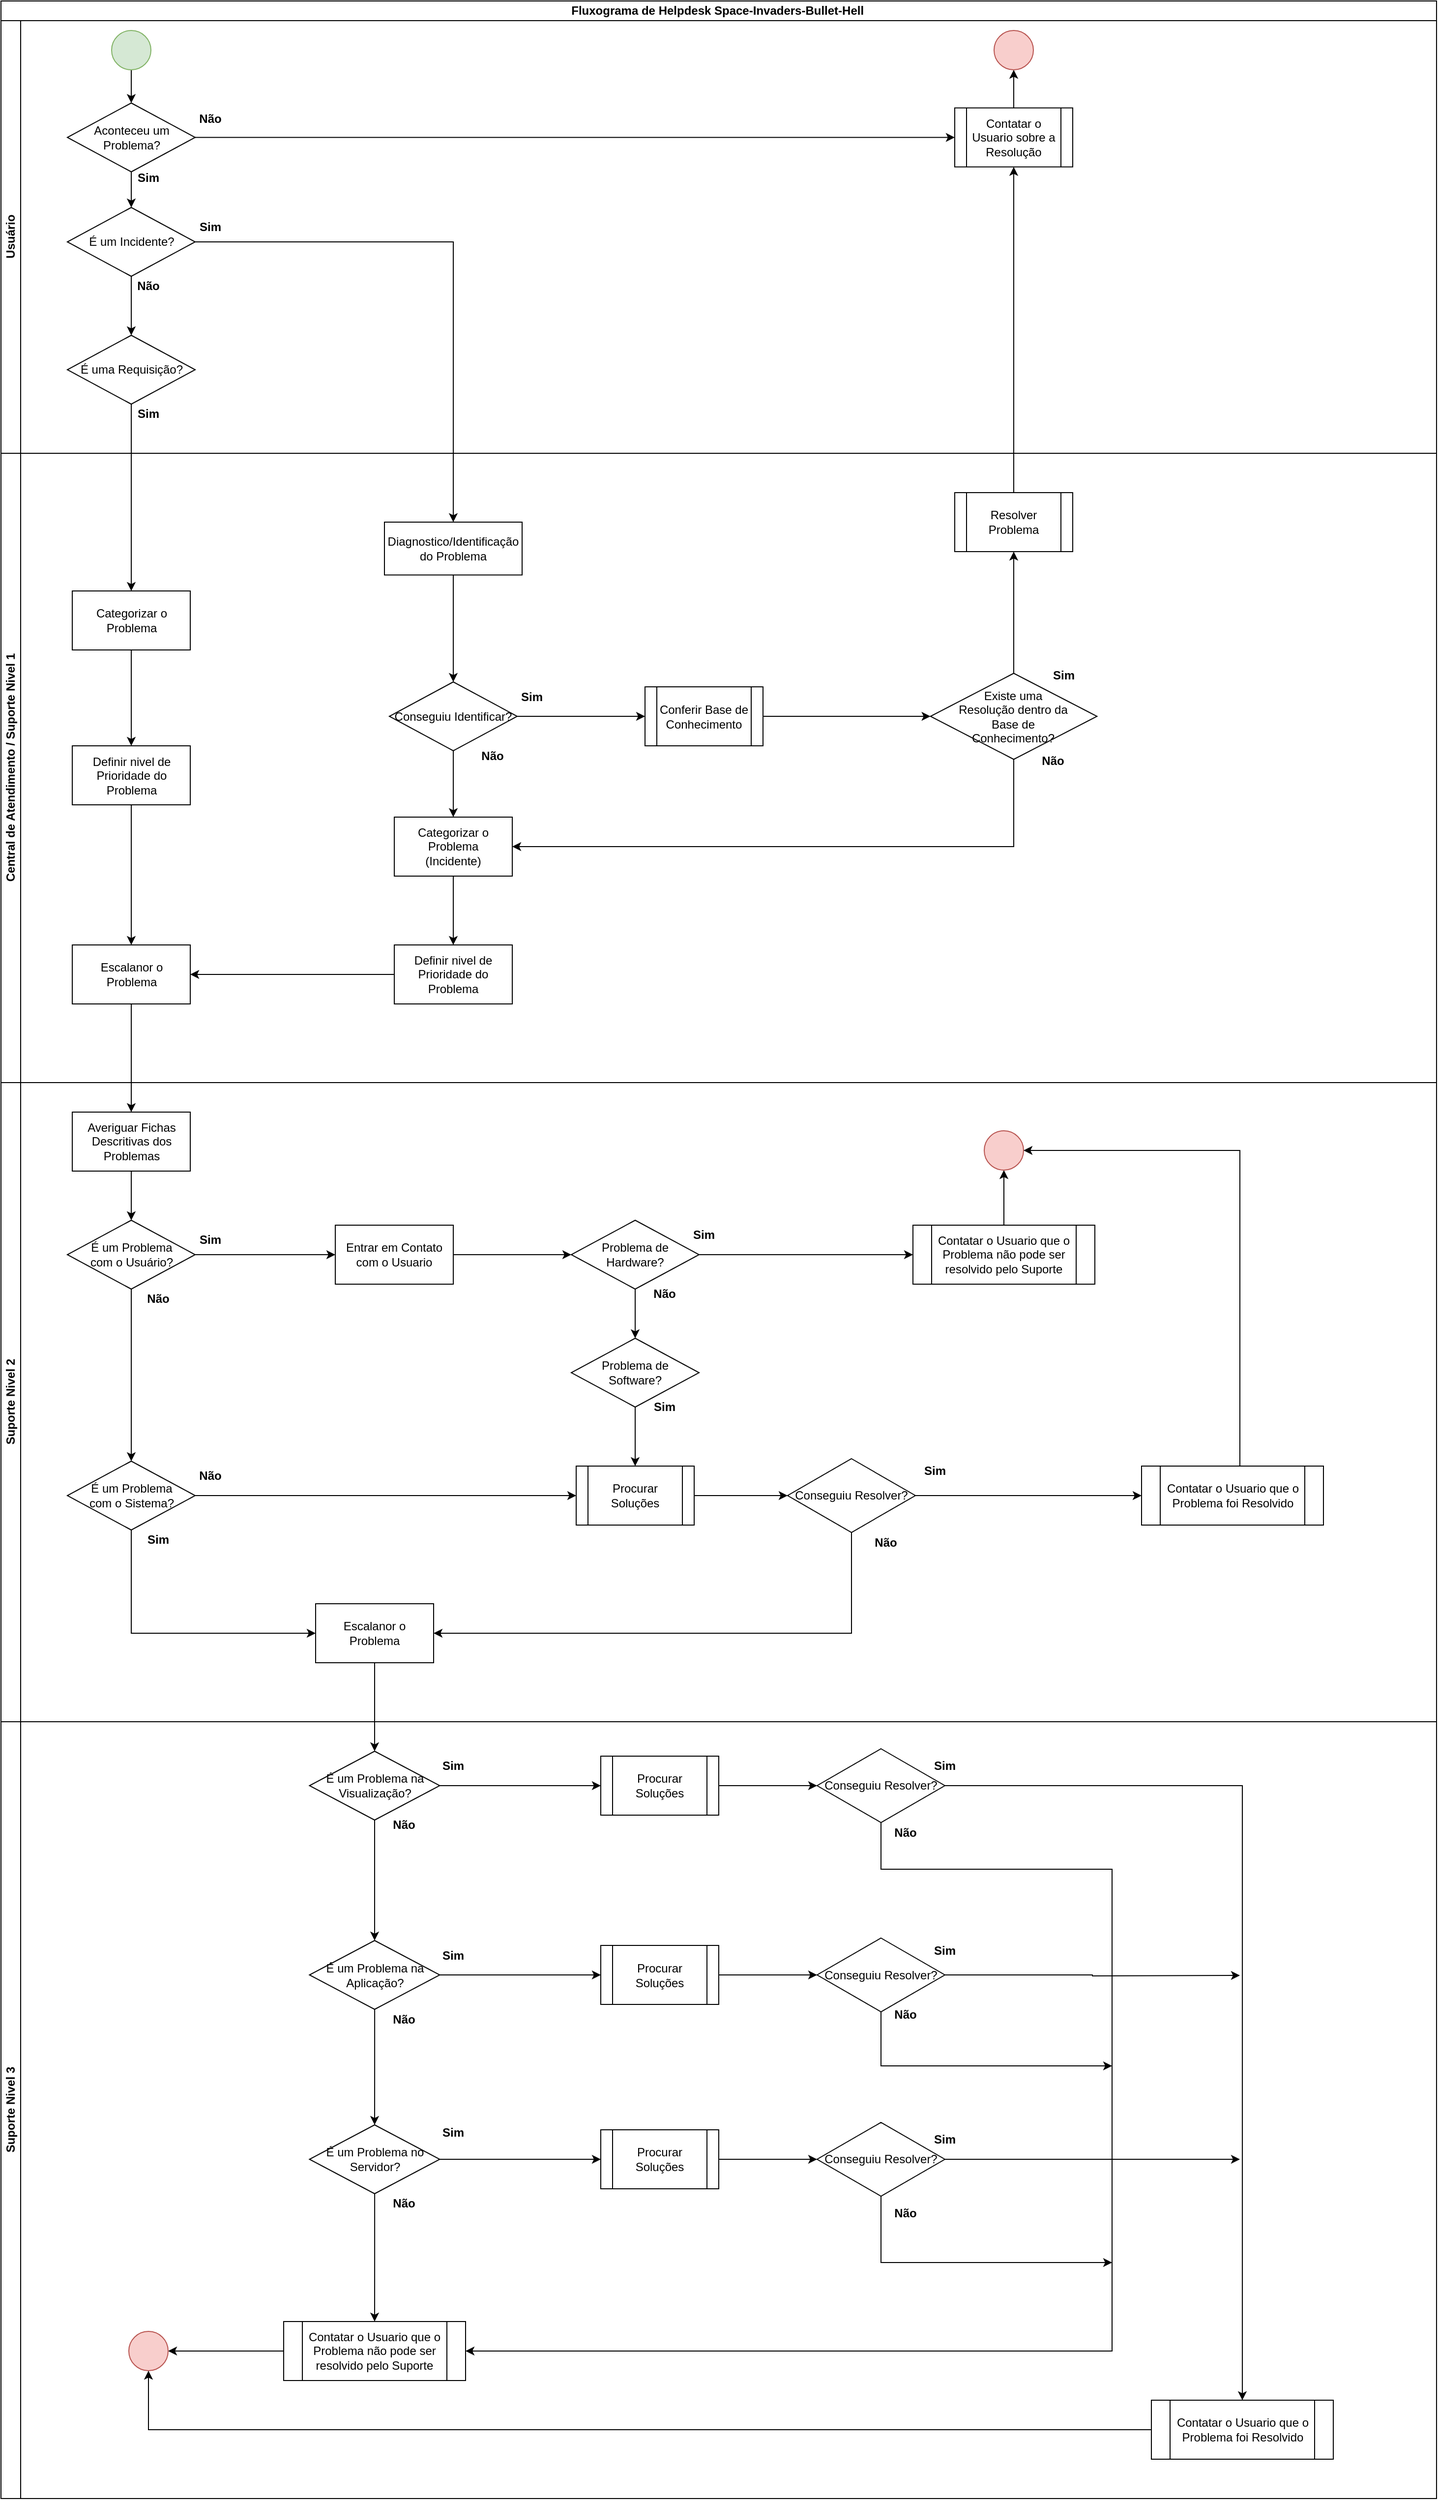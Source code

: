 <mxfile version="14.6.13" type="github">
  <diagram id="Ul5Ot3bxFoBOUtaAG98L" name="Page-1">
    <mxGraphModel dx="1872" dy="836" grid="1" gridSize="10" guides="1" tooltips="1" connect="1" arrows="1" fold="1" page="1" pageScale="1" pageWidth="827" pageHeight="1169" math="0" shadow="0">
      <root>
        <mxCell id="0" />
        <mxCell id="1" parent="0" />
        <mxCell id="HW89lJfSW6W3XiBtcc8C-1" value="Fluxograma de Helpdesk Space-Invaders-Bullet-Hell&amp;nbsp;" style="swimlane;html=1;childLayout=stackLayout;resizeParent=1;resizeParentMax=0;horizontal=1;startSize=20;horizontalStack=0;" parent="1" vertex="1">
          <mxGeometry x="140" y="20" width="1460" height="1750" as="geometry" />
        </mxCell>
        <mxCell id="H0gLCjWkoF_0PNR6tfpx-77" style="edgeStyle=orthogonalEdgeStyle;rounded=0;orthogonalLoop=1;jettySize=auto;html=1;entryX=0.5;entryY=0;entryDx=0;entryDy=0;" edge="1" parent="HW89lJfSW6W3XiBtcc8C-1" source="H0gLCjWkoF_0PNR6tfpx-32" target="H0gLCjWkoF_0PNR6tfpx-42">
          <mxGeometry relative="1" as="geometry" />
        </mxCell>
        <mxCell id="H0gLCjWkoF_0PNR6tfpx-41" value="" style="edgeStyle=orthogonalEdgeStyle;rounded=0;orthogonalLoop=1;jettySize=auto;html=1;" edge="1" parent="HW89lJfSW6W3XiBtcc8C-1" source="H0gLCjWkoF_0PNR6tfpx-30" target="H0gLCjWkoF_0PNR6tfpx-40">
          <mxGeometry relative="1" as="geometry" />
        </mxCell>
        <mxCell id="H0gLCjWkoF_0PNR6tfpx-97" style="edgeStyle=orthogonalEdgeStyle;rounded=0;orthogonalLoop=1;jettySize=auto;html=1;entryX=0.5;entryY=0;entryDx=0;entryDy=0;" edge="1" parent="HW89lJfSW6W3XiBtcc8C-1" source="H0gLCjWkoF_0PNR6tfpx-94" target="H0gLCjWkoF_0PNR6tfpx-98">
          <mxGeometry relative="1" as="geometry">
            <mxPoint x="132.5" y="1180" as="targetPoint" />
          </mxGeometry>
        </mxCell>
        <mxCell id="HW89lJfSW6W3XiBtcc8C-2" value="Usuário" style="swimlane;html=1;startSize=20;horizontal=0;" parent="HW89lJfSW6W3XiBtcc8C-1" vertex="1">
          <mxGeometry y="20" width="1460" height="440" as="geometry">
            <mxRectangle y="20" width="860" height="20" as="alternateBounds" />
          </mxGeometry>
        </mxCell>
        <mxCell id="H0gLCjWkoF_0PNR6tfpx-22" value="&lt;b&gt;Não&lt;/b&gt;" style="text;html=1;strokeColor=none;fillColor=none;align=center;verticalAlign=middle;whiteSpace=wrap;rounded=0;" vertex="1" parent="HW89lJfSW6W3XiBtcc8C-2">
          <mxGeometry x="192.5" y="90" width="40" height="20" as="geometry" />
        </mxCell>
        <mxCell id="H0gLCjWkoF_0PNR6tfpx-26" value="&lt;b&gt;Sim&lt;/b&gt;" style="text;html=1;strokeColor=none;fillColor=none;align=center;verticalAlign=middle;whiteSpace=wrap;rounded=0;" vertex="1" parent="HW89lJfSW6W3XiBtcc8C-2">
          <mxGeometry x="130" y="150" width="40" height="20" as="geometry" />
        </mxCell>
        <mxCell id="H0gLCjWkoF_0PNR6tfpx-31" style="edgeStyle=orthogonalEdgeStyle;rounded=0;orthogonalLoop=1;jettySize=auto;html=1;entryX=0.5;entryY=0;entryDx=0;entryDy=0;" edge="1" parent="HW89lJfSW6W3XiBtcc8C-2" source="H0gLCjWkoF_0PNR6tfpx-28" target="H0gLCjWkoF_0PNR6tfpx-30">
          <mxGeometry relative="1" as="geometry" />
        </mxCell>
        <mxCell id="H0gLCjWkoF_0PNR6tfpx-100" style="edgeStyle=orthogonalEdgeStyle;rounded=0;orthogonalLoop=1;jettySize=auto;html=1;entryX=0;entryY=0.5;entryDx=0;entryDy=0;" edge="1" parent="HW89lJfSW6W3XiBtcc8C-2" source="H0gLCjWkoF_0PNR6tfpx-28" target="H0gLCjWkoF_0PNR6tfpx-99">
          <mxGeometry relative="1" as="geometry" />
        </mxCell>
        <mxCell id="H0gLCjWkoF_0PNR6tfpx-28" value="Aconteceu um Problema?" style="rhombus;whiteSpace=wrap;html=1;" vertex="1" parent="HW89lJfSW6W3XiBtcc8C-2">
          <mxGeometry x="67.5" y="83.75" width="130" height="70" as="geometry" />
        </mxCell>
        <mxCell id="H0gLCjWkoF_0PNR6tfpx-33" style="edgeStyle=orthogonalEdgeStyle;rounded=0;orthogonalLoop=1;jettySize=auto;html=1;entryX=0.5;entryY=0;entryDx=0;entryDy=0;" edge="1" parent="HW89lJfSW6W3XiBtcc8C-2" source="H0gLCjWkoF_0PNR6tfpx-30" target="H0gLCjWkoF_0PNR6tfpx-32">
          <mxGeometry relative="1" as="geometry" />
        </mxCell>
        <mxCell id="H0gLCjWkoF_0PNR6tfpx-30" value="É um Incidente?" style="rhombus;whiteSpace=wrap;html=1;" vertex="1" parent="HW89lJfSW6W3XiBtcc8C-2">
          <mxGeometry x="67.5" y="190" width="130" height="70" as="geometry" />
        </mxCell>
        <mxCell id="H0gLCjWkoF_0PNR6tfpx-32" value="É uma Requisição?" style="rhombus;whiteSpace=wrap;html=1;" vertex="1" parent="HW89lJfSW6W3XiBtcc8C-2">
          <mxGeometry x="67.5" y="320" width="130" height="70" as="geometry" />
        </mxCell>
        <mxCell id="H0gLCjWkoF_0PNR6tfpx-44" value="&lt;b&gt;Sim&lt;/b&gt;" style="text;html=1;strokeColor=none;fillColor=none;align=center;verticalAlign=middle;whiteSpace=wrap;rounded=0;" vertex="1" parent="HW89lJfSW6W3XiBtcc8C-2">
          <mxGeometry x="192.5" y="200" width="40" height="20" as="geometry" />
        </mxCell>
        <mxCell id="H0gLCjWkoF_0PNR6tfpx-60" value="&lt;b&gt;Sim&lt;/b&gt;" style="text;html=1;strokeColor=none;fillColor=none;align=center;verticalAlign=middle;whiteSpace=wrap;rounded=0;" vertex="1" parent="HW89lJfSW6W3XiBtcc8C-2">
          <mxGeometry x="130" y="390" width="40" height="20" as="geometry" />
        </mxCell>
        <mxCell id="H0gLCjWkoF_0PNR6tfpx-61" value="&lt;b&gt;Não&lt;/b&gt;" style="text;html=1;strokeColor=none;fillColor=none;align=center;verticalAlign=middle;whiteSpace=wrap;rounded=0;" vertex="1" parent="HW89lJfSW6W3XiBtcc8C-2">
          <mxGeometry x="130" y="260" width="40" height="20" as="geometry" />
        </mxCell>
        <mxCell id="H0gLCjWkoF_0PNR6tfpx-183" style="edgeStyle=orthogonalEdgeStyle;rounded=0;orthogonalLoop=1;jettySize=auto;html=1;entryX=0.5;entryY=1;entryDx=0;entryDy=0;" edge="1" parent="HW89lJfSW6W3XiBtcc8C-2" source="H0gLCjWkoF_0PNR6tfpx-99" target="H0gLCjWkoF_0PNR6tfpx-107">
          <mxGeometry relative="1" as="geometry" />
        </mxCell>
        <mxCell id="H0gLCjWkoF_0PNR6tfpx-99" value="Contatar o Usuario sobre a Resolução" style="shape=process;whiteSpace=wrap;html=1;backgroundOutline=1;" vertex="1" parent="HW89lJfSW6W3XiBtcc8C-2">
          <mxGeometry x="970" y="88.75" width="120" height="60" as="geometry" />
        </mxCell>
        <mxCell id="H0gLCjWkoF_0PNR6tfpx-106" style="edgeStyle=orthogonalEdgeStyle;rounded=0;orthogonalLoop=1;jettySize=auto;html=1;entryX=0.5;entryY=0;entryDx=0;entryDy=0;" edge="1" parent="HW89lJfSW6W3XiBtcc8C-2" source="H0gLCjWkoF_0PNR6tfpx-105" target="H0gLCjWkoF_0PNR6tfpx-28">
          <mxGeometry relative="1" as="geometry" />
        </mxCell>
        <mxCell id="H0gLCjWkoF_0PNR6tfpx-105" value="" style="ellipse;whiteSpace=wrap;html=1;aspect=fixed;fillColor=#d5e8d4;strokeColor=#82b366;" vertex="1" parent="HW89lJfSW6W3XiBtcc8C-2">
          <mxGeometry x="112.5" y="10" width="40" height="40" as="geometry" />
        </mxCell>
        <mxCell id="H0gLCjWkoF_0PNR6tfpx-107" value="" style="ellipse;whiteSpace=wrap;html=1;aspect=fixed;fillColor=#f8cecc;strokeColor=#b85450;" vertex="1" parent="HW89lJfSW6W3XiBtcc8C-2">
          <mxGeometry x="1010" y="10" width="40" height="40" as="geometry" />
        </mxCell>
        <mxCell id="HW89lJfSW6W3XiBtcc8C-3" value="Central de Atendimento / Suporte Nivel 1" style="swimlane;html=1;startSize=20;horizontal=0;" parent="HW89lJfSW6W3XiBtcc8C-1" vertex="1">
          <mxGeometry y="460" width="1460" height="640" as="geometry">
            <mxRectangle y="460" width="1460" height="20" as="alternateBounds" />
          </mxGeometry>
        </mxCell>
        <mxCell id="H0gLCjWkoF_0PNR6tfpx-87" style="edgeStyle=orthogonalEdgeStyle;rounded=0;orthogonalLoop=1;jettySize=auto;html=1;entryX=0.5;entryY=0;entryDx=0;entryDy=0;" edge="1" parent="HW89lJfSW6W3XiBtcc8C-3" source="H0gLCjWkoF_0PNR6tfpx-65" target="H0gLCjWkoF_0PNR6tfpx-86">
          <mxGeometry relative="1" as="geometry" />
        </mxCell>
        <mxCell id="H0gLCjWkoF_0PNR6tfpx-65" value="Conseguiu Identificar?" style="rhombus;whiteSpace=wrap;html=1;" vertex="1" parent="HW89lJfSW6W3XiBtcc8C-3">
          <mxGeometry x="395" y="232.5" width="130" height="70" as="geometry" />
        </mxCell>
        <mxCell id="H0gLCjWkoF_0PNR6tfpx-42" value="Categorizar o Problema&lt;br&gt;" style="whiteSpace=wrap;html=1;" vertex="1" parent="HW89lJfSW6W3XiBtcc8C-3">
          <mxGeometry x="72.5" y="140" width="120" height="60" as="geometry" />
        </mxCell>
        <mxCell id="H0gLCjWkoF_0PNR6tfpx-79" style="edgeStyle=orthogonalEdgeStyle;rounded=0;orthogonalLoop=1;jettySize=auto;html=1;entryX=0.5;entryY=0;entryDx=0;entryDy=0;" edge="1" parent="HW89lJfSW6W3XiBtcc8C-3" source="H0gLCjWkoF_0PNR6tfpx-40" target="H0gLCjWkoF_0PNR6tfpx-65">
          <mxGeometry relative="1" as="geometry" />
        </mxCell>
        <mxCell id="H0gLCjWkoF_0PNR6tfpx-40" value="Diagnostico/Identificação do Problema&lt;br&gt;" style="whiteSpace=wrap;html=1;" vertex="1" parent="HW89lJfSW6W3XiBtcc8C-3">
          <mxGeometry x="390" y="70" width="140" height="53.75" as="geometry" />
        </mxCell>
        <mxCell id="H0gLCjWkoF_0PNR6tfpx-83" style="edgeStyle=orthogonalEdgeStyle;rounded=0;orthogonalLoop=1;jettySize=auto;html=1;entryX=0.5;entryY=1;entryDx=0;entryDy=0;" edge="1" parent="HW89lJfSW6W3XiBtcc8C-3" source="H0gLCjWkoF_0PNR6tfpx-73" target="H0gLCjWkoF_0PNR6tfpx-81">
          <mxGeometry relative="1" as="geometry" />
        </mxCell>
        <mxCell id="H0gLCjWkoF_0PNR6tfpx-263" style="edgeStyle=orthogonalEdgeStyle;rounded=0;orthogonalLoop=1;jettySize=auto;html=1;entryX=1;entryY=0.5;entryDx=0;entryDy=0;" edge="1" parent="HW89lJfSW6W3XiBtcc8C-3" source="H0gLCjWkoF_0PNR6tfpx-73" target="H0gLCjWkoF_0PNR6tfpx-86">
          <mxGeometry relative="1" as="geometry">
            <Array as="points">
              <mxPoint x="1030" y="400" />
            </Array>
          </mxGeometry>
        </mxCell>
        <mxCell id="H0gLCjWkoF_0PNR6tfpx-73" value="Existe uma &lt;br&gt;Resolução dentro da&lt;br&gt;Base de &lt;br&gt;Conhecimento?" style="rhombus;whiteSpace=wrap;html=1;" vertex="1" parent="HW89lJfSW6W3XiBtcc8C-3">
          <mxGeometry x="945.32" y="223.75" width="169.37" height="87.5" as="geometry" />
        </mxCell>
        <mxCell id="H0gLCjWkoF_0PNR6tfpx-80" style="edgeStyle=orthogonalEdgeStyle;rounded=0;orthogonalLoop=1;jettySize=auto;html=1;entryX=0;entryY=0.5;entryDx=0;entryDy=0;" edge="1" parent="HW89lJfSW6W3XiBtcc8C-3" source="H0gLCjWkoF_0PNR6tfpx-71" target="H0gLCjWkoF_0PNR6tfpx-73">
          <mxGeometry relative="1" as="geometry" />
        </mxCell>
        <mxCell id="H0gLCjWkoF_0PNR6tfpx-71" value="Conferir Base de Conhecimento" style="shape=process;whiteSpace=wrap;html=1;backgroundOutline=1;" vertex="1" parent="HW89lJfSW6W3XiBtcc8C-3">
          <mxGeometry x="655" y="237.5" width="120" height="60" as="geometry" />
        </mxCell>
        <mxCell id="H0gLCjWkoF_0PNR6tfpx-68" style="edgeStyle=orthogonalEdgeStyle;rounded=0;orthogonalLoop=1;jettySize=auto;html=1;entryX=0;entryY=0.5;entryDx=0;entryDy=0;" edge="1" parent="HW89lJfSW6W3XiBtcc8C-3" source="H0gLCjWkoF_0PNR6tfpx-65" target="H0gLCjWkoF_0PNR6tfpx-71">
          <mxGeometry relative="1" as="geometry">
            <mxPoint x="690" y="-235" as="targetPoint" />
          </mxGeometry>
        </mxCell>
        <mxCell id="H0gLCjWkoF_0PNR6tfpx-75" value="&lt;b&gt;Sim&lt;/b&gt;" style="text;html=1;strokeColor=none;fillColor=none;align=center;verticalAlign=middle;whiteSpace=wrap;rounded=0;" vertex="1" parent="HW89lJfSW6W3XiBtcc8C-3">
          <mxGeometry x="1061" y="216.25" width="40" height="20" as="geometry" />
        </mxCell>
        <mxCell id="H0gLCjWkoF_0PNR6tfpx-67" value="&lt;b&gt;Não&lt;/b&gt;" style="text;html=1;strokeColor=none;fillColor=none;align=center;verticalAlign=middle;whiteSpace=wrap;rounded=0;" vertex="1" parent="HW89lJfSW6W3XiBtcc8C-3">
          <mxGeometry x="480" y="297.5" width="40" height="20" as="geometry" />
        </mxCell>
        <mxCell id="H0gLCjWkoF_0PNR6tfpx-66" value="&lt;b&gt;Sim&lt;/b&gt;" style="text;html=1;strokeColor=none;fillColor=none;align=center;verticalAlign=middle;whiteSpace=wrap;rounded=0;" vertex="1" parent="HW89lJfSW6W3XiBtcc8C-3">
          <mxGeometry x="520" y="237.5" width="40" height="20" as="geometry" />
        </mxCell>
        <mxCell id="H0gLCjWkoF_0PNR6tfpx-81" value="Resolver Problema" style="shape=process;whiteSpace=wrap;html=1;backgroundOutline=1;" vertex="1" parent="HW89lJfSW6W3XiBtcc8C-3">
          <mxGeometry x="970" y="40" width="120" height="60" as="geometry" />
        </mxCell>
        <mxCell id="H0gLCjWkoF_0PNR6tfpx-93" style="edgeStyle=orthogonalEdgeStyle;rounded=0;orthogonalLoop=1;jettySize=auto;html=1;entryX=0.5;entryY=0;entryDx=0;entryDy=0;" edge="1" parent="HW89lJfSW6W3XiBtcc8C-3" source="H0gLCjWkoF_0PNR6tfpx-86" target="H0gLCjWkoF_0PNR6tfpx-92">
          <mxGeometry relative="1" as="geometry" />
        </mxCell>
        <mxCell id="H0gLCjWkoF_0PNR6tfpx-86" value="Categorizar o Problema&lt;br&gt;(Incidente)" style="whiteSpace=wrap;html=1;" vertex="1" parent="HW89lJfSW6W3XiBtcc8C-3">
          <mxGeometry x="400" y="370" width="120" height="60" as="geometry" />
        </mxCell>
        <mxCell id="H0gLCjWkoF_0PNR6tfpx-89" value="&lt;b&gt;Não&lt;/b&gt;" style="text;html=1;strokeColor=none;fillColor=none;align=center;verticalAlign=middle;whiteSpace=wrap;rounded=0;" vertex="1" parent="HW89lJfSW6W3XiBtcc8C-3">
          <mxGeometry x="1050" y="302.5" width="40" height="20" as="geometry" />
        </mxCell>
        <mxCell id="H0gLCjWkoF_0PNR6tfpx-96" style="edgeStyle=orthogonalEdgeStyle;rounded=0;orthogonalLoop=1;jettySize=auto;html=1;entryX=1;entryY=0.5;entryDx=0;entryDy=0;" edge="1" parent="HW89lJfSW6W3XiBtcc8C-3" source="H0gLCjWkoF_0PNR6tfpx-92" target="H0gLCjWkoF_0PNR6tfpx-94">
          <mxGeometry relative="1" as="geometry" />
        </mxCell>
        <mxCell id="H0gLCjWkoF_0PNR6tfpx-92" value="Definir nivel de Prioridade do Problema" style="whiteSpace=wrap;html=1;" vertex="1" parent="HW89lJfSW6W3XiBtcc8C-3">
          <mxGeometry x="400" y="500" width="120" height="60" as="geometry" />
        </mxCell>
        <mxCell id="H0gLCjWkoF_0PNR6tfpx-94" value="Escalanor o Problema" style="whiteSpace=wrap;html=1;" vertex="1" parent="HW89lJfSW6W3XiBtcc8C-3">
          <mxGeometry x="72.5" y="500" width="120" height="60" as="geometry" />
        </mxCell>
        <mxCell id="H0gLCjWkoF_0PNR6tfpx-90" value="Definir nivel de Prioridade do Problema" style="whiteSpace=wrap;html=1;" vertex="1" parent="HW89lJfSW6W3XiBtcc8C-3">
          <mxGeometry x="72.5" y="297.5" width="120" height="60" as="geometry" />
        </mxCell>
        <mxCell id="H0gLCjWkoF_0PNR6tfpx-91" value="" style="edgeStyle=orthogonalEdgeStyle;rounded=0;orthogonalLoop=1;jettySize=auto;html=1;" edge="1" parent="HW89lJfSW6W3XiBtcc8C-3" source="H0gLCjWkoF_0PNR6tfpx-42" target="H0gLCjWkoF_0PNR6tfpx-90">
          <mxGeometry relative="1" as="geometry" />
        </mxCell>
        <mxCell id="H0gLCjWkoF_0PNR6tfpx-95" style="edgeStyle=orthogonalEdgeStyle;rounded=0;orthogonalLoop=1;jettySize=auto;html=1;entryX=0.5;entryY=0;entryDx=0;entryDy=0;" edge="1" parent="HW89lJfSW6W3XiBtcc8C-3" source="H0gLCjWkoF_0PNR6tfpx-90" target="H0gLCjWkoF_0PNR6tfpx-94">
          <mxGeometry relative="1" as="geometry" />
        </mxCell>
        <mxCell id="HW89lJfSW6W3XiBtcc8C-4" value="Suporte Nivel 2" style="swimlane;html=1;startSize=20;horizontal=0;" parent="HW89lJfSW6W3XiBtcc8C-1" vertex="1">
          <mxGeometry y="1100" width="1460" height="650" as="geometry">
            <mxRectangle y="1100" width="1460" height="20" as="alternateBounds" />
          </mxGeometry>
        </mxCell>
        <mxCell id="H0gLCjWkoF_0PNR6tfpx-109" style="edgeStyle=orthogonalEdgeStyle;rounded=0;orthogonalLoop=1;jettySize=auto;html=1;entryX=0.5;entryY=0;entryDx=0;entryDy=0;" edge="1" parent="HW89lJfSW6W3XiBtcc8C-4" source="H0gLCjWkoF_0PNR6tfpx-98" target="H0gLCjWkoF_0PNR6tfpx-108">
          <mxGeometry relative="1" as="geometry" />
        </mxCell>
        <mxCell id="H0gLCjWkoF_0PNR6tfpx-98" value="Averiguar Fichas Descritivas dos Problemas" style="whiteSpace=wrap;html=1;" vertex="1" parent="HW89lJfSW6W3XiBtcc8C-4">
          <mxGeometry x="72.5" y="30" width="120" height="60" as="geometry" />
        </mxCell>
        <mxCell id="H0gLCjWkoF_0PNR6tfpx-111" style="edgeStyle=orthogonalEdgeStyle;rounded=0;orthogonalLoop=1;jettySize=auto;html=1;" edge="1" parent="HW89lJfSW6W3XiBtcc8C-4" source="H0gLCjWkoF_0PNR6tfpx-108" target="H0gLCjWkoF_0PNR6tfpx-110">
          <mxGeometry relative="1" as="geometry" />
        </mxCell>
        <mxCell id="H0gLCjWkoF_0PNR6tfpx-108" value="É um Problema &lt;br&gt;com o Usuário?" style="rhombus;whiteSpace=wrap;html=1;" vertex="1" parent="HW89lJfSW6W3XiBtcc8C-4">
          <mxGeometry x="67.5" y="140" width="130" height="70" as="geometry" />
        </mxCell>
        <mxCell id="H0gLCjWkoF_0PNR6tfpx-164" style="edgeStyle=orthogonalEdgeStyle;rounded=0;orthogonalLoop=1;jettySize=auto;html=1;entryX=0;entryY=0.5;entryDx=0;entryDy=0;" edge="1" parent="HW89lJfSW6W3XiBtcc8C-4" source="H0gLCjWkoF_0PNR6tfpx-110" target="H0gLCjWkoF_0PNR6tfpx-159">
          <mxGeometry relative="1" as="geometry">
            <Array as="points">
              <mxPoint x="133" y="560" />
            </Array>
          </mxGeometry>
        </mxCell>
        <mxCell id="H0gLCjWkoF_0PNR6tfpx-165" style="edgeStyle=orthogonalEdgeStyle;rounded=0;orthogonalLoop=1;jettySize=auto;html=1;entryX=0;entryY=0.5;entryDx=0;entryDy=0;" edge="1" parent="HW89lJfSW6W3XiBtcc8C-4" source="H0gLCjWkoF_0PNR6tfpx-110" target="H0gLCjWkoF_0PNR6tfpx-152">
          <mxGeometry relative="1" as="geometry" />
        </mxCell>
        <mxCell id="H0gLCjWkoF_0PNR6tfpx-110" value="É um Problema &lt;br&gt;com o Sistema?" style="rhombus;whiteSpace=wrap;html=1;" vertex="1" parent="HW89lJfSW6W3XiBtcc8C-4">
          <mxGeometry x="67.5" y="385" width="130" height="70" as="geometry" />
        </mxCell>
        <mxCell id="H0gLCjWkoF_0PNR6tfpx-112" value="&lt;b&gt;Não&lt;/b&gt;" style="text;html=1;strokeColor=none;fillColor=none;align=center;verticalAlign=middle;whiteSpace=wrap;rounded=0;" vertex="1" parent="HW89lJfSW6W3XiBtcc8C-4">
          <mxGeometry x="140" y="210" width="40" height="20" as="geometry" />
        </mxCell>
        <mxCell id="H0gLCjWkoF_0PNR6tfpx-115" value="&lt;b&gt;Sim&lt;/b&gt;" style="text;html=1;strokeColor=none;fillColor=none;align=center;verticalAlign=middle;whiteSpace=wrap;rounded=0;" vertex="1" parent="HW89lJfSW6W3XiBtcc8C-4">
          <mxGeometry x="192.5" y="150" width="40" height="20" as="geometry" />
        </mxCell>
        <mxCell id="H0gLCjWkoF_0PNR6tfpx-147" style="edgeStyle=orthogonalEdgeStyle;rounded=0;orthogonalLoop=1;jettySize=auto;html=1;" edge="1" parent="HW89lJfSW6W3XiBtcc8C-4" source="H0gLCjWkoF_0PNR6tfpx-123" target="H0gLCjWkoF_0PNR6tfpx-146">
          <mxGeometry relative="1" as="geometry" />
        </mxCell>
        <mxCell id="H0gLCjWkoF_0PNR6tfpx-123" value="Problema de Hardware?" style="rhombus;whiteSpace=wrap;html=1;" vertex="1" parent="HW89lJfSW6W3XiBtcc8C-4">
          <mxGeometry x="580" y="140" width="130" height="70" as="geometry" />
        </mxCell>
        <mxCell id="H0gLCjWkoF_0PNR6tfpx-137" value="&lt;b&gt;Sim&lt;/b&gt;" style="text;html=1;strokeColor=none;fillColor=none;align=center;verticalAlign=middle;whiteSpace=wrap;rounded=0;" vertex="1" parent="HW89lJfSW6W3XiBtcc8C-4">
          <mxGeometry x="695" y="145" width="40" height="20" as="geometry" />
        </mxCell>
        <mxCell id="H0gLCjWkoF_0PNR6tfpx-138" style="edgeStyle=orthogonalEdgeStyle;rounded=0;orthogonalLoop=1;jettySize=auto;html=1;entryX=0;entryY=0.5;entryDx=0;entryDy=0;" edge="1" parent="HW89lJfSW6W3XiBtcc8C-4" source="H0gLCjWkoF_0PNR6tfpx-123" target="H0gLCjWkoF_0PNR6tfpx-140">
          <mxGeometry relative="1" as="geometry">
            <mxPoint x="650.0" y="175.0" as="targetPoint" />
          </mxGeometry>
        </mxCell>
        <mxCell id="H0gLCjWkoF_0PNR6tfpx-179" style="edgeStyle=orthogonalEdgeStyle;rounded=0;orthogonalLoop=1;jettySize=auto;html=1;entryX=0.5;entryY=1;entryDx=0;entryDy=0;" edge="1" parent="HW89lJfSW6W3XiBtcc8C-4" source="H0gLCjWkoF_0PNR6tfpx-140" target="H0gLCjWkoF_0PNR6tfpx-142">
          <mxGeometry relative="1" as="geometry" />
        </mxCell>
        <mxCell id="H0gLCjWkoF_0PNR6tfpx-140" value="&lt;span&gt;Contatar o Usuario que o Problema não pode ser resolvido pelo Suporte&lt;/span&gt;" style="shape=process;whiteSpace=wrap;html=1;backgroundOutline=1;" vertex="1" parent="HW89lJfSW6W3XiBtcc8C-4">
          <mxGeometry x="927.5" y="145" width="185" height="60" as="geometry" />
        </mxCell>
        <mxCell id="H0gLCjWkoF_0PNR6tfpx-142" value="" style="ellipse;whiteSpace=wrap;html=1;aspect=fixed;fillColor=#f8cecc;strokeColor=#b85450;" vertex="1" parent="HW89lJfSW6W3XiBtcc8C-4">
          <mxGeometry x="1000" y="49" width="40" height="40" as="geometry" />
        </mxCell>
        <mxCell id="H0gLCjWkoF_0PNR6tfpx-153" style="edgeStyle=orthogonalEdgeStyle;rounded=0;orthogonalLoop=1;jettySize=auto;html=1;" edge="1" parent="HW89lJfSW6W3XiBtcc8C-4" source="H0gLCjWkoF_0PNR6tfpx-146" target="H0gLCjWkoF_0PNR6tfpx-152">
          <mxGeometry relative="1" as="geometry" />
        </mxCell>
        <mxCell id="H0gLCjWkoF_0PNR6tfpx-146" value="Problema de &lt;br&gt;Software?" style="rhombus;whiteSpace=wrap;html=1;" vertex="1" parent="HW89lJfSW6W3XiBtcc8C-4">
          <mxGeometry x="580" y="260" width="130" height="70" as="geometry" />
        </mxCell>
        <mxCell id="H0gLCjWkoF_0PNR6tfpx-148" value="&lt;b&gt;Não&lt;/b&gt;" style="text;html=1;strokeColor=none;fillColor=none;align=center;verticalAlign=middle;whiteSpace=wrap;rounded=0;" vertex="1" parent="HW89lJfSW6W3XiBtcc8C-4">
          <mxGeometry x="655" y="205" width="40" height="20" as="geometry" />
        </mxCell>
        <mxCell id="H0gLCjWkoF_0PNR6tfpx-149" value="&lt;b&gt;Sim&lt;/b&gt;" style="text;html=1;strokeColor=none;fillColor=none;align=center;verticalAlign=middle;whiteSpace=wrap;rounded=0;" vertex="1" parent="HW89lJfSW6W3XiBtcc8C-4">
          <mxGeometry x="655" y="320" width="40" height="20" as="geometry" />
        </mxCell>
        <mxCell id="H0gLCjWkoF_0PNR6tfpx-155" style="edgeStyle=orthogonalEdgeStyle;rounded=0;orthogonalLoop=1;jettySize=auto;html=1;entryX=0;entryY=0.5;entryDx=0;entryDy=0;" edge="1" parent="HW89lJfSW6W3XiBtcc8C-4" source="H0gLCjWkoF_0PNR6tfpx-152" target="H0gLCjWkoF_0PNR6tfpx-154">
          <mxGeometry relative="1" as="geometry" />
        </mxCell>
        <mxCell id="H0gLCjWkoF_0PNR6tfpx-152" value="Procurar Soluções" style="shape=process;whiteSpace=wrap;html=1;backgroundOutline=1;" vertex="1" parent="HW89lJfSW6W3XiBtcc8C-4">
          <mxGeometry x="585" y="390" width="120" height="60" as="geometry" />
        </mxCell>
        <mxCell id="H0gLCjWkoF_0PNR6tfpx-161" style="edgeStyle=orthogonalEdgeStyle;rounded=0;orthogonalLoop=1;jettySize=auto;html=1;entryX=1;entryY=0.5;entryDx=0;entryDy=0;" edge="1" parent="HW89lJfSW6W3XiBtcc8C-4" source="H0gLCjWkoF_0PNR6tfpx-154" target="H0gLCjWkoF_0PNR6tfpx-159">
          <mxGeometry relative="1" as="geometry">
            <Array as="points">
              <mxPoint x="865" y="560" />
            </Array>
          </mxGeometry>
        </mxCell>
        <mxCell id="H0gLCjWkoF_0PNR6tfpx-265" style="edgeStyle=orthogonalEdgeStyle;rounded=0;orthogonalLoop=1;jettySize=auto;html=1;entryX=0;entryY=0.5;entryDx=0;entryDy=0;" edge="1" parent="HW89lJfSW6W3XiBtcc8C-4" source="H0gLCjWkoF_0PNR6tfpx-154" target="H0gLCjWkoF_0PNR6tfpx-264">
          <mxGeometry relative="1" as="geometry" />
        </mxCell>
        <mxCell id="H0gLCjWkoF_0PNR6tfpx-154" value="Conseguiu Resolver?" style="rhombus;whiteSpace=wrap;html=1;" vertex="1" parent="HW89lJfSW6W3XiBtcc8C-4">
          <mxGeometry x="800" y="382.5" width="130" height="75" as="geometry" />
        </mxCell>
        <mxCell id="H0gLCjWkoF_0PNR6tfpx-156" value="&lt;b&gt;Não&lt;/b&gt;" style="text;html=1;strokeColor=none;fillColor=none;align=center;verticalAlign=middle;whiteSpace=wrap;rounded=0;" vertex="1" parent="HW89lJfSW6W3XiBtcc8C-4">
          <mxGeometry x="880" y="457.5" width="40" height="20" as="geometry" />
        </mxCell>
        <mxCell id="H0gLCjWkoF_0PNR6tfpx-157" value="&lt;b&gt;Sim&lt;/b&gt;" style="text;html=1;strokeColor=none;fillColor=none;align=center;verticalAlign=middle;whiteSpace=wrap;rounded=0;" vertex="1" parent="HW89lJfSW6W3XiBtcc8C-4">
          <mxGeometry x="930" y="385" width="40" height="20" as="geometry" />
        </mxCell>
        <mxCell id="H0gLCjWkoF_0PNR6tfpx-159" value="Escalanor o Problema" style="whiteSpace=wrap;html=1;" vertex="1" parent="HW89lJfSW6W3XiBtcc8C-4">
          <mxGeometry x="320" y="530" width="120" height="60" as="geometry" />
        </mxCell>
        <mxCell id="H0gLCjWkoF_0PNR6tfpx-163" value="&lt;b&gt;Sim&lt;/b&gt;" style="text;html=1;strokeColor=none;fillColor=none;align=center;verticalAlign=middle;whiteSpace=wrap;rounded=0;" vertex="1" parent="HW89lJfSW6W3XiBtcc8C-4">
          <mxGeometry x="140" y="455" width="40" height="20" as="geometry" />
        </mxCell>
        <mxCell id="H0gLCjWkoF_0PNR6tfpx-166" value="&lt;b&gt;Não&lt;/b&gt;" style="text;html=1;strokeColor=none;fillColor=none;align=center;verticalAlign=middle;whiteSpace=wrap;rounded=0;" vertex="1" parent="HW89lJfSW6W3XiBtcc8C-4">
          <mxGeometry x="192.5" y="390" width="40" height="20" as="geometry" />
        </mxCell>
        <mxCell id="H0gLCjWkoF_0PNR6tfpx-113" value="Entrar em Contato&lt;br&gt;com o Usuario" style="whiteSpace=wrap;html=1;" vertex="1" parent="HW89lJfSW6W3XiBtcc8C-4">
          <mxGeometry x="340" y="145" width="120" height="60" as="geometry" />
        </mxCell>
        <mxCell id="H0gLCjWkoF_0PNR6tfpx-114" value="" style="edgeStyle=orthogonalEdgeStyle;rounded=0;orthogonalLoop=1;jettySize=auto;html=1;" edge="1" parent="HW89lJfSW6W3XiBtcc8C-4" source="H0gLCjWkoF_0PNR6tfpx-108" target="H0gLCjWkoF_0PNR6tfpx-113">
          <mxGeometry relative="1" as="geometry" />
        </mxCell>
        <mxCell id="H0gLCjWkoF_0PNR6tfpx-124" style="edgeStyle=orthogonalEdgeStyle;rounded=0;orthogonalLoop=1;jettySize=auto;html=1;entryX=0;entryY=0.5;entryDx=0;entryDy=0;" edge="1" parent="HW89lJfSW6W3XiBtcc8C-4" source="H0gLCjWkoF_0PNR6tfpx-113" target="H0gLCjWkoF_0PNR6tfpx-123">
          <mxGeometry relative="1" as="geometry" />
        </mxCell>
        <mxCell id="H0gLCjWkoF_0PNR6tfpx-266" style="edgeStyle=orthogonalEdgeStyle;rounded=0;orthogonalLoop=1;jettySize=auto;html=1;entryX=1;entryY=0.5;entryDx=0;entryDy=0;" edge="1" parent="HW89lJfSW6W3XiBtcc8C-4" source="H0gLCjWkoF_0PNR6tfpx-264" target="H0gLCjWkoF_0PNR6tfpx-142">
          <mxGeometry relative="1" as="geometry">
            <Array as="points">
              <mxPoint x="1260" y="69" />
            </Array>
          </mxGeometry>
        </mxCell>
        <mxCell id="H0gLCjWkoF_0PNR6tfpx-264" value="&lt;span&gt;Contatar o Usuario que o Problema foi Resolvido&lt;/span&gt;" style="shape=process;whiteSpace=wrap;html=1;backgroundOutline=1;" vertex="1" parent="HW89lJfSW6W3XiBtcc8C-4">
          <mxGeometry x="1160" y="390" width="185" height="60" as="geometry" />
        </mxCell>
        <mxCell id="H0gLCjWkoF_0PNR6tfpx-182" style="edgeStyle=orthogonalEdgeStyle;rounded=0;orthogonalLoop=1;jettySize=auto;html=1;entryX=0.5;entryY=1;entryDx=0;entryDy=0;" edge="1" parent="HW89lJfSW6W3XiBtcc8C-1" source="H0gLCjWkoF_0PNR6tfpx-81" target="H0gLCjWkoF_0PNR6tfpx-99">
          <mxGeometry relative="1" as="geometry" />
        </mxCell>
        <mxCell id="H0gLCjWkoF_0PNR6tfpx-1" value="Suporte Nivel 3" style="swimlane;html=1;startSize=20;horizontal=0;" vertex="1" parent="1">
          <mxGeometry x="140" y="1770" width="1460" height="790" as="geometry">
            <mxRectangle x="140" y="1770" width="30" height="110" as="alternateBounds" />
          </mxGeometry>
        </mxCell>
        <mxCell id="H0gLCjWkoF_0PNR6tfpx-178" style="edgeStyle=orthogonalEdgeStyle;rounded=0;orthogonalLoop=1;jettySize=auto;html=1;entryX=0.5;entryY=0;entryDx=0;entryDy=0;" edge="1" parent="H0gLCjWkoF_0PNR6tfpx-1" source="H0gLCjWkoF_0PNR6tfpx-168" target="H0gLCjWkoF_0PNR6tfpx-204">
          <mxGeometry relative="1" as="geometry">
            <mxPoint x="380.0" y="410" as="targetPoint" />
          </mxGeometry>
        </mxCell>
        <mxCell id="H0gLCjWkoF_0PNR6tfpx-190" style="edgeStyle=orthogonalEdgeStyle;rounded=0;orthogonalLoop=1;jettySize=auto;html=1;entryX=0;entryY=0.5;entryDx=0;entryDy=0;" edge="1" parent="H0gLCjWkoF_0PNR6tfpx-1" source="H0gLCjWkoF_0PNR6tfpx-168" target="H0gLCjWkoF_0PNR6tfpx-188">
          <mxGeometry relative="1" as="geometry" />
        </mxCell>
        <mxCell id="H0gLCjWkoF_0PNR6tfpx-168" value="É um Problema no Servidor?" style="rhombus;whiteSpace=wrap;html=1;" vertex="1" parent="H0gLCjWkoF_0PNR6tfpx-1">
          <mxGeometry x="313.75" y="410" width="132.5" height="70" as="geometry" />
        </mxCell>
        <mxCell id="H0gLCjWkoF_0PNR6tfpx-173" style="edgeStyle=orthogonalEdgeStyle;rounded=0;orthogonalLoop=1;jettySize=auto;html=1;entryX=0.5;entryY=0;entryDx=0;entryDy=0;" edge="1" parent="H0gLCjWkoF_0PNR6tfpx-1" source="H0gLCjWkoF_0PNR6tfpx-169" target="H0gLCjWkoF_0PNR6tfpx-168">
          <mxGeometry relative="1" as="geometry" />
        </mxCell>
        <mxCell id="H0gLCjWkoF_0PNR6tfpx-189" style="edgeStyle=orthogonalEdgeStyle;rounded=0;orthogonalLoop=1;jettySize=auto;html=1;entryX=0;entryY=0.5;entryDx=0;entryDy=0;" edge="1" parent="H0gLCjWkoF_0PNR6tfpx-1" source="H0gLCjWkoF_0PNR6tfpx-169" target="H0gLCjWkoF_0PNR6tfpx-187">
          <mxGeometry relative="1" as="geometry" />
        </mxCell>
        <mxCell id="H0gLCjWkoF_0PNR6tfpx-169" value="É um Problema na Aplicação?" style="rhombus;whiteSpace=wrap;html=1;" vertex="1" parent="H0gLCjWkoF_0PNR6tfpx-1">
          <mxGeometry x="313.75" y="222.5" width="132.5" height="70" as="geometry" />
        </mxCell>
        <mxCell id="H0gLCjWkoF_0PNR6tfpx-172" style="edgeStyle=orthogonalEdgeStyle;rounded=0;orthogonalLoop=1;jettySize=auto;html=1;" edge="1" parent="H0gLCjWkoF_0PNR6tfpx-1" source="H0gLCjWkoF_0PNR6tfpx-170" target="H0gLCjWkoF_0PNR6tfpx-169">
          <mxGeometry relative="1" as="geometry" />
        </mxCell>
        <mxCell id="H0gLCjWkoF_0PNR6tfpx-170" value="É um Problema na Visualização?" style="rhombus;whiteSpace=wrap;html=1;" vertex="1" parent="H0gLCjWkoF_0PNR6tfpx-1">
          <mxGeometry x="313.75" y="30" width="132.5" height="70" as="geometry" />
        </mxCell>
        <mxCell id="H0gLCjWkoF_0PNR6tfpx-176" value="&lt;b&gt;Não&lt;/b&gt;" style="text;html=1;strokeColor=none;fillColor=none;align=center;verticalAlign=middle;whiteSpace=wrap;rounded=0;" vertex="1" parent="H0gLCjWkoF_0PNR6tfpx-1">
          <mxGeometry x="390" y="480" width="40" height="20" as="geometry" />
        </mxCell>
        <mxCell id="H0gLCjWkoF_0PNR6tfpx-184" style="edgeStyle=orthogonalEdgeStyle;rounded=0;orthogonalLoop=1;jettySize=auto;html=1;entryX=0;entryY=0.5;entryDx=0;entryDy=0;" edge="1" parent="H0gLCjWkoF_0PNR6tfpx-1" source="H0gLCjWkoF_0PNR6tfpx-170" target="H0gLCjWkoF_0PNR6tfpx-186">
          <mxGeometry relative="1" as="geometry">
            <mxPoint x="600" y="65" as="targetPoint" />
          </mxGeometry>
        </mxCell>
        <mxCell id="H0gLCjWkoF_0PNR6tfpx-193" style="edgeStyle=orthogonalEdgeStyle;rounded=0;orthogonalLoop=1;jettySize=auto;html=1;entryX=0;entryY=0.5;entryDx=0;entryDy=0;" edge="1" parent="H0gLCjWkoF_0PNR6tfpx-1" source="H0gLCjWkoF_0PNR6tfpx-186" target="H0gLCjWkoF_0PNR6tfpx-191">
          <mxGeometry relative="1" as="geometry" />
        </mxCell>
        <mxCell id="H0gLCjWkoF_0PNR6tfpx-186" value="Procurar Soluções" style="shape=process;whiteSpace=wrap;html=1;backgroundOutline=1;" vertex="1" parent="H0gLCjWkoF_0PNR6tfpx-1">
          <mxGeometry x="610" y="35" width="120" height="60" as="geometry" />
        </mxCell>
        <mxCell id="H0gLCjWkoF_0PNR6tfpx-195" style="edgeStyle=orthogonalEdgeStyle;rounded=0;orthogonalLoop=1;jettySize=auto;html=1;entryX=0;entryY=0.5;entryDx=0;entryDy=0;" edge="1" parent="H0gLCjWkoF_0PNR6tfpx-1" source="H0gLCjWkoF_0PNR6tfpx-187" target="H0gLCjWkoF_0PNR6tfpx-194">
          <mxGeometry relative="1" as="geometry" />
        </mxCell>
        <mxCell id="H0gLCjWkoF_0PNR6tfpx-187" value="Procurar Soluções" style="shape=process;whiteSpace=wrap;html=1;backgroundOutline=1;" vertex="1" parent="H0gLCjWkoF_0PNR6tfpx-1">
          <mxGeometry x="610" y="227.5" width="120" height="60" as="geometry" />
        </mxCell>
        <mxCell id="H0gLCjWkoF_0PNR6tfpx-197" style="edgeStyle=orthogonalEdgeStyle;rounded=0;orthogonalLoop=1;jettySize=auto;html=1;entryX=0;entryY=0.5;entryDx=0;entryDy=0;" edge="1" parent="H0gLCjWkoF_0PNR6tfpx-1" source="H0gLCjWkoF_0PNR6tfpx-188" target="H0gLCjWkoF_0PNR6tfpx-196">
          <mxGeometry relative="1" as="geometry" />
        </mxCell>
        <mxCell id="H0gLCjWkoF_0PNR6tfpx-188" value="Procurar Soluções" style="shape=process;whiteSpace=wrap;html=1;backgroundOutline=1;" vertex="1" parent="H0gLCjWkoF_0PNR6tfpx-1">
          <mxGeometry x="610" y="415" width="120" height="60" as="geometry" />
        </mxCell>
        <mxCell id="H0gLCjWkoF_0PNR6tfpx-212" style="edgeStyle=orthogonalEdgeStyle;rounded=0;orthogonalLoop=1;jettySize=auto;html=1;entryX=0.5;entryY=0;entryDx=0;entryDy=0;" edge="1" parent="H0gLCjWkoF_0PNR6tfpx-1" source="H0gLCjWkoF_0PNR6tfpx-191" target="H0gLCjWkoF_0PNR6tfpx-211">
          <mxGeometry relative="1" as="geometry" />
        </mxCell>
        <mxCell id="H0gLCjWkoF_0PNR6tfpx-267" style="edgeStyle=orthogonalEdgeStyle;rounded=0;orthogonalLoop=1;jettySize=auto;html=1;entryX=1;entryY=0.5;entryDx=0;entryDy=0;" edge="1" parent="H0gLCjWkoF_0PNR6tfpx-1" source="H0gLCjWkoF_0PNR6tfpx-191" target="H0gLCjWkoF_0PNR6tfpx-204">
          <mxGeometry relative="1" as="geometry">
            <Array as="points">
              <mxPoint x="895" y="150" />
              <mxPoint x="1130" y="150" />
              <mxPoint x="1130" y="640" />
            </Array>
          </mxGeometry>
        </mxCell>
        <mxCell id="H0gLCjWkoF_0PNR6tfpx-191" value="Conseguiu Resolver?" style="rhombus;whiteSpace=wrap;html=1;" vertex="1" parent="H0gLCjWkoF_0PNR6tfpx-1">
          <mxGeometry x="830" y="27.5" width="130" height="75" as="geometry" />
        </mxCell>
        <mxCell id="H0gLCjWkoF_0PNR6tfpx-194" value="Conseguiu Resolver?" style="rhombus;whiteSpace=wrap;html=1;" vertex="1" parent="H0gLCjWkoF_0PNR6tfpx-1">
          <mxGeometry x="830" y="220" width="130" height="75" as="geometry" />
        </mxCell>
        <mxCell id="H0gLCjWkoF_0PNR6tfpx-196" value="Conseguiu Resolver?" style="rhombus;whiteSpace=wrap;html=1;" vertex="1" parent="H0gLCjWkoF_0PNR6tfpx-1">
          <mxGeometry x="830" y="407.5" width="130" height="75" as="geometry" />
        </mxCell>
        <mxCell id="H0gLCjWkoF_0PNR6tfpx-198" value="&lt;b&gt;Sim&lt;/b&gt;" style="text;html=1;strokeColor=none;fillColor=none;align=center;verticalAlign=middle;whiteSpace=wrap;rounded=0;" vertex="1" parent="H0gLCjWkoF_0PNR6tfpx-1">
          <mxGeometry x="940" y="35" width="40" height="20" as="geometry" />
        </mxCell>
        <mxCell id="H0gLCjWkoF_0PNR6tfpx-199" value="&lt;b&gt;Sim&lt;/b&gt;" style="text;html=1;strokeColor=none;fillColor=none;align=center;verticalAlign=middle;whiteSpace=wrap;rounded=0;" vertex="1" parent="H0gLCjWkoF_0PNR6tfpx-1">
          <mxGeometry x="940" y="222.5" width="40" height="20" as="geometry" />
        </mxCell>
        <mxCell id="H0gLCjWkoF_0PNR6tfpx-200" value="&lt;b&gt;Sim&lt;/b&gt;" style="text;html=1;strokeColor=none;fillColor=none;align=center;verticalAlign=middle;whiteSpace=wrap;rounded=0;" vertex="1" parent="H0gLCjWkoF_0PNR6tfpx-1">
          <mxGeometry x="940" y="415" width="40" height="20" as="geometry" />
        </mxCell>
        <mxCell id="H0gLCjWkoF_0PNR6tfpx-207" style="edgeStyle=orthogonalEdgeStyle;rounded=0;orthogonalLoop=1;jettySize=auto;html=1;" edge="1" parent="H0gLCjWkoF_0PNR6tfpx-1" source="H0gLCjWkoF_0PNR6tfpx-204" target="H0gLCjWkoF_0PNR6tfpx-206">
          <mxGeometry relative="1" as="geometry" />
        </mxCell>
        <mxCell id="H0gLCjWkoF_0PNR6tfpx-204" value="&lt;span&gt;Contatar o Usuario que o Problema não pode ser resolvido pelo Suporte&lt;/span&gt;" style="shape=process;whiteSpace=wrap;html=1;backgroundOutline=1;" vertex="1" parent="H0gLCjWkoF_0PNR6tfpx-1">
          <mxGeometry x="287.5" y="610" width="185" height="60" as="geometry" />
        </mxCell>
        <mxCell id="H0gLCjWkoF_0PNR6tfpx-206" value="" style="ellipse;whiteSpace=wrap;html=1;aspect=fixed;fillColor=#f8cecc;strokeColor=#b85450;" vertex="1" parent="H0gLCjWkoF_0PNR6tfpx-1">
          <mxGeometry x="130" y="620" width="40" height="40" as="geometry" />
        </mxCell>
        <mxCell id="H0gLCjWkoF_0PNR6tfpx-262" style="edgeStyle=orthogonalEdgeStyle;rounded=0;orthogonalLoop=1;jettySize=auto;html=1;entryX=0.5;entryY=1;entryDx=0;entryDy=0;" edge="1" parent="H0gLCjWkoF_0PNR6tfpx-1" source="H0gLCjWkoF_0PNR6tfpx-211" target="H0gLCjWkoF_0PNR6tfpx-206">
          <mxGeometry relative="1" as="geometry" />
        </mxCell>
        <mxCell id="H0gLCjWkoF_0PNR6tfpx-211" value="&lt;span&gt;Contatar o Usuario que o Problema foi Resolvido&lt;/span&gt;" style="shape=process;whiteSpace=wrap;html=1;backgroundOutline=1;" vertex="1" parent="H0gLCjWkoF_0PNR6tfpx-1">
          <mxGeometry x="1170" y="690" width="185" height="60" as="geometry" />
        </mxCell>
        <mxCell id="H0gLCjWkoF_0PNR6tfpx-175" value="&lt;b&gt;Não&lt;/b&gt;" style="text;html=1;strokeColor=none;fillColor=none;align=center;verticalAlign=middle;whiteSpace=wrap;rounded=0;" vertex="1" parent="H0gLCjWkoF_0PNR6tfpx-1">
          <mxGeometry x="390" y="292.5" width="40" height="20" as="geometry" />
        </mxCell>
        <mxCell id="H0gLCjWkoF_0PNR6tfpx-220" value="&lt;b&gt;Não&lt;/b&gt;" style="text;html=1;strokeColor=none;fillColor=none;align=center;verticalAlign=middle;whiteSpace=wrap;rounded=0;" vertex="1" parent="H0gLCjWkoF_0PNR6tfpx-1">
          <mxGeometry x="900" y="490" width="40" height="20" as="geometry" />
        </mxCell>
        <mxCell id="H0gLCjWkoF_0PNR6tfpx-223" value="&lt;b&gt;Sim&lt;/b&gt;" style="text;html=1;strokeColor=none;fillColor=none;align=center;verticalAlign=middle;whiteSpace=wrap;rounded=0;" vertex="1" parent="H0gLCjWkoF_0PNR6tfpx-1">
          <mxGeometry x="440" y="227.5" width="40" height="20" as="geometry" />
        </mxCell>
        <mxCell id="H0gLCjWkoF_0PNR6tfpx-260" value="&lt;b&gt;Sim&lt;/b&gt;" style="text;html=1;strokeColor=none;fillColor=none;align=center;verticalAlign=middle;whiteSpace=wrap;rounded=0;" vertex="1" parent="H0gLCjWkoF_0PNR6tfpx-1">
          <mxGeometry x="440" y="407.5" width="40" height="20" as="geometry" />
        </mxCell>
        <mxCell id="H0gLCjWkoF_0PNR6tfpx-261" value="&lt;b&gt;Sim&lt;/b&gt;" style="text;html=1;strokeColor=none;fillColor=none;align=center;verticalAlign=middle;whiteSpace=wrap;rounded=0;" vertex="1" parent="H0gLCjWkoF_0PNR6tfpx-1">
          <mxGeometry x="440" y="35" width="40" height="20" as="geometry" />
        </mxCell>
        <mxCell id="H0gLCjWkoF_0PNR6tfpx-174" value="&lt;b&gt;Não&lt;/b&gt;" style="text;html=1;strokeColor=none;fillColor=none;align=center;verticalAlign=middle;whiteSpace=wrap;rounded=0;" vertex="1" parent="H0gLCjWkoF_0PNR6tfpx-1">
          <mxGeometry x="390" y="95" width="40" height="20" as="geometry" />
        </mxCell>
        <mxCell id="H0gLCjWkoF_0PNR6tfpx-270" value="&lt;b&gt;Não&lt;/b&gt;" style="text;html=1;strokeColor=none;fillColor=none;align=center;verticalAlign=middle;whiteSpace=wrap;rounded=0;" vertex="1" parent="H0gLCjWkoF_0PNR6tfpx-1">
          <mxGeometry x="900" y="287.5" width="40" height="20" as="geometry" />
        </mxCell>
        <mxCell id="H0gLCjWkoF_0PNR6tfpx-271" value="&lt;b&gt;Não&lt;/b&gt;" style="text;html=1;strokeColor=none;fillColor=none;align=center;verticalAlign=middle;whiteSpace=wrap;rounded=0;" vertex="1" parent="H0gLCjWkoF_0PNR6tfpx-1">
          <mxGeometry x="900" y="102.5" width="40" height="20" as="geometry" />
        </mxCell>
        <mxCell id="H0gLCjWkoF_0PNR6tfpx-171" style="edgeStyle=orthogonalEdgeStyle;rounded=0;orthogonalLoop=1;jettySize=auto;html=1;entryX=0.5;entryY=0;entryDx=0;entryDy=0;" edge="1" parent="1" source="H0gLCjWkoF_0PNR6tfpx-159" target="H0gLCjWkoF_0PNR6tfpx-170">
          <mxGeometry relative="1" as="geometry" />
        </mxCell>
        <mxCell id="H0gLCjWkoF_0PNR6tfpx-214" style="edgeStyle=orthogonalEdgeStyle;rounded=0;orthogonalLoop=1;jettySize=auto;html=1;" edge="1" parent="1" source="H0gLCjWkoF_0PNR6tfpx-194">
          <mxGeometry relative="1" as="geometry">
            <mxPoint x="1400" y="2028" as="targetPoint" />
          </mxGeometry>
        </mxCell>
        <mxCell id="H0gLCjWkoF_0PNR6tfpx-215" style="edgeStyle=orthogonalEdgeStyle;rounded=0;orthogonalLoop=1;jettySize=auto;html=1;" edge="1" parent="1" source="H0gLCjWkoF_0PNR6tfpx-196">
          <mxGeometry relative="1" as="geometry">
            <mxPoint x="1400" y="2215" as="targetPoint" />
          </mxGeometry>
        </mxCell>
        <mxCell id="H0gLCjWkoF_0PNR6tfpx-268" style="edgeStyle=orthogonalEdgeStyle;rounded=0;orthogonalLoop=1;jettySize=auto;html=1;" edge="1" parent="1" source="H0gLCjWkoF_0PNR6tfpx-194">
          <mxGeometry relative="1" as="geometry">
            <mxPoint x="1270" y="2120" as="targetPoint" />
            <Array as="points">
              <mxPoint x="1035" y="2120" />
            </Array>
          </mxGeometry>
        </mxCell>
        <mxCell id="H0gLCjWkoF_0PNR6tfpx-269" style="edgeStyle=orthogonalEdgeStyle;rounded=0;orthogonalLoop=1;jettySize=auto;html=1;" edge="1" parent="1" source="H0gLCjWkoF_0PNR6tfpx-196">
          <mxGeometry relative="1" as="geometry">
            <mxPoint x="1270" y="2320" as="targetPoint" />
            <Array as="points">
              <mxPoint x="1035" y="2320" />
            </Array>
          </mxGeometry>
        </mxCell>
      </root>
    </mxGraphModel>
  </diagram>
</mxfile>
